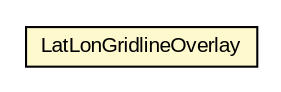 #!/usr/local/bin/dot
#
# Class diagram 
# Generated by UMLGraph version R5_6-24-gf6e263 (http://www.umlgraph.org/)
#

digraph G {
	edge [fontname="arial",fontsize=10,labelfontname="arial",labelfontsize=10];
	node [fontname="arial",fontsize=10,shape=plaintext];
	nodesep=0.25;
	ranksep=0.5;
	// org.osmdroid.views.overlay.gridlines.LatLonGridlineOverlay
	c133688 [label=<<table title="org.osmdroid.views.overlay.gridlines.LatLonGridlineOverlay" border="0" cellborder="1" cellspacing="0" cellpadding="2" port="p" bgcolor="lemonChiffon" href="./LatLonGridlineOverlay.html">
		<tr><td><table border="0" cellspacing="0" cellpadding="1">
<tr><td align="center" balign="center"> LatLonGridlineOverlay </td></tr>
		</table></td></tr>
		</table>>, URL="./LatLonGridlineOverlay.html", fontname="arial", fontcolor="black", fontsize=10.0];
}

